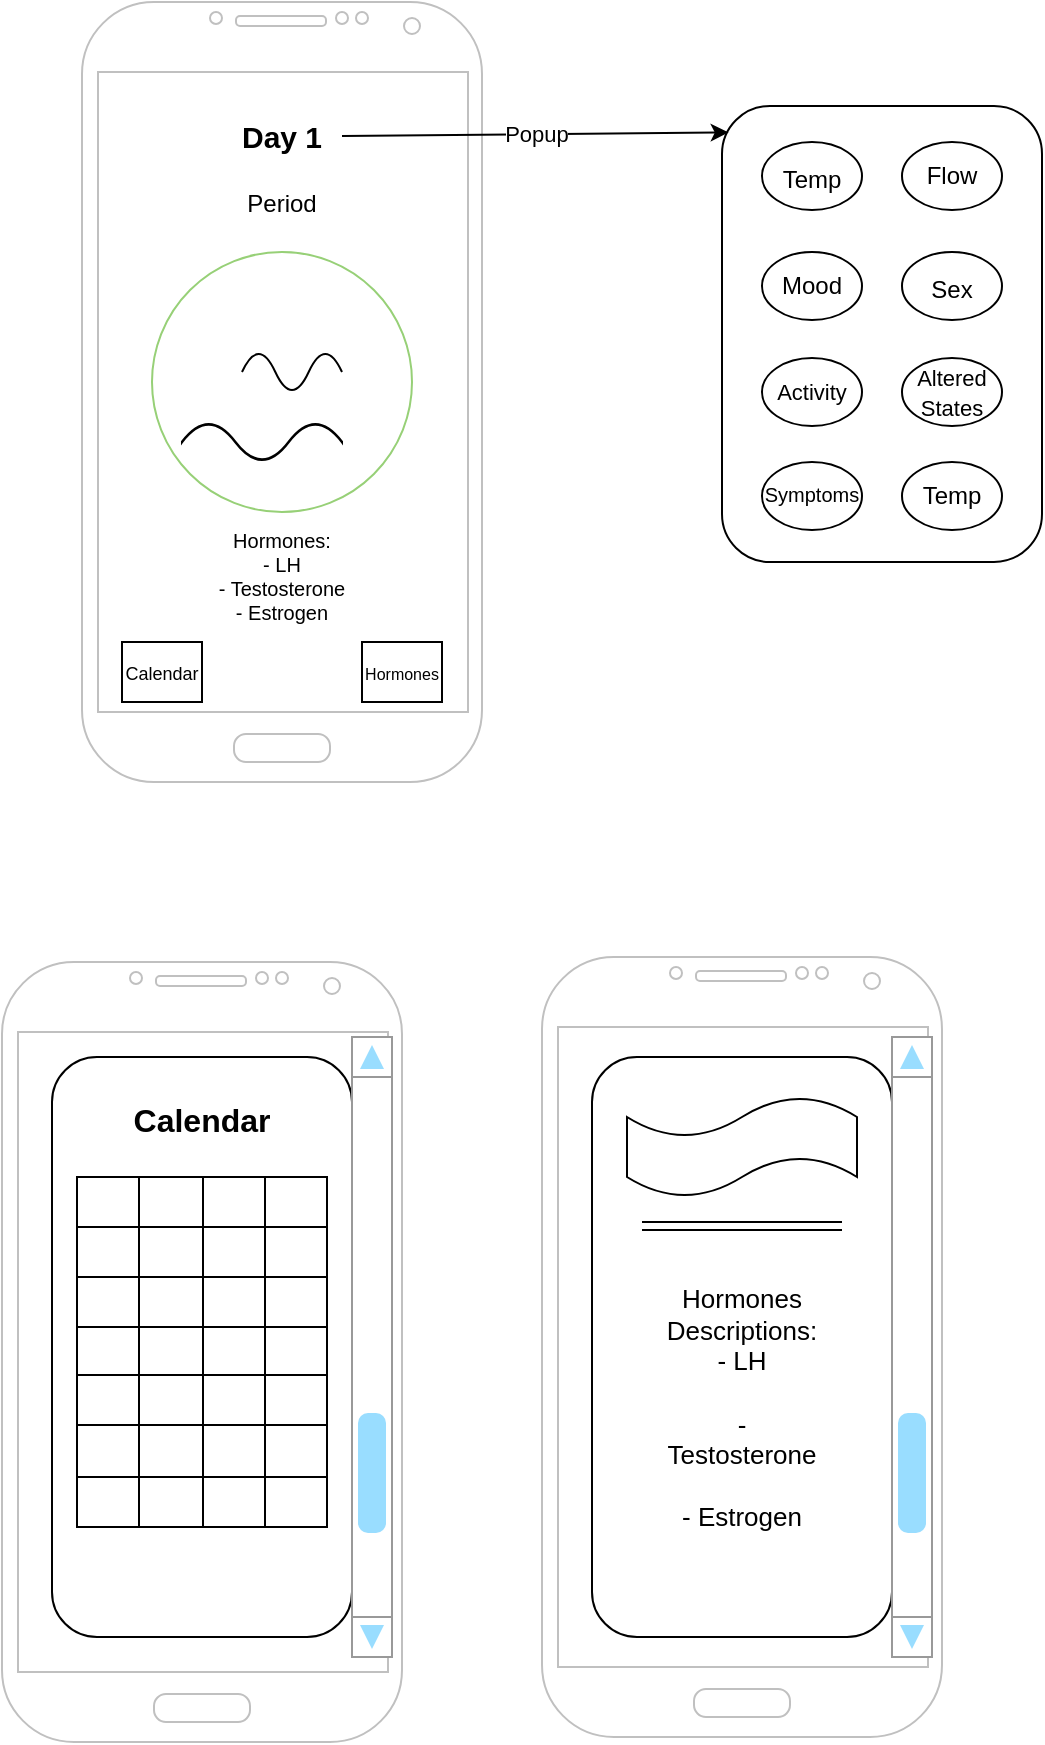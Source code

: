 <mxfile version="24.7.5">
  <diagram name="Page-1" id="p0AMiL9rg6TWkR3lC4vP">
    <mxGraphModel dx="934" dy="539" grid="1" gridSize="10" guides="1" tooltips="1" connect="1" arrows="1" fold="1" page="1" pageScale="1" pageWidth="850" pageHeight="1100" math="0" shadow="0">
      <root>
        <mxCell id="0" />
        <mxCell id="1" parent="0" />
        <mxCell id="AIwGZVk7bHTwGsewZC0I-18" value="" style="rounded=1;whiteSpace=wrap;html=1;" vertex="1" parent="1">
          <mxGeometry x="125" y="597.5" width="150" height="290" as="geometry" />
        </mxCell>
        <mxCell id="AIwGZVk7bHTwGsewZC0I-11" value="&lt;font style=&quot;font-size: 16px;&quot;&gt;Calendar&lt;/font&gt;" style="text;strokeColor=none;align=center;fillColor=none;html=1;verticalAlign=middle;whiteSpace=wrap;rounded=0;fontSize=16;fontStyle=1" vertex="1" parent="1">
          <mxGeometry x="170" y="613.5" width="60" height="30" as="geometry" />
        </mxCell>
        <mxCell id="AIwGZVk7bHTwGsewZC0I-1" value="" style="verticalLabelPosition=bottom;verticalAlign=top;html=1;shadow=0;dashed=0;strokeWidth=1;shape=mxgraph.android.phone2;strokeColor=#c0c0c0;" vertex="1" parent="1">
          <mxGeometry x="140" y="70" width="200" height="390" as="geometry" />
        </mxCell>
        <mxCell id="AIwGZVk7bHTwGsewZC0I-2" value="" style="ellipse;whiteSpace=wrap;html=1;aspect=fixed;strokeColor=#97D077;" vertex="1" parent="1">
          <mxGeometry x="175" y="195" width="130" height="130" as="geometry" />
        </mxCell>
        <mxCell id="AIwGZVk7bHTwGsewZC0I-3" value="&lt;font style=&quot;font-size: 15px;&quot;&gt;&lt;b&gt;Day 1&lt;/b&gt;&lt;/font&gt;" style="text;strokeColor=none;align=center;fillColor=none;html=1;verticalAlign=middle;whiteSpace=wrap;rounded=0;" vertex="1" parent="1">
          <mxGeometry x="210" y="122" width="60" height="30" as="geometry" />
        </mxCell>
        <mxCell id="AIwGZVk7bHTwGsewZC0I-4" value="Period" style="text;strokeColor=none;align=center;fillColor=none;html=1;verticalAlign=middle;whiteSpace=wrap;rounded=0;" vertex="1" parent="1">
          <mxGeometry x="210" y="156" width="60" height="30" as="geometry" />
        </mxCell>
        <mxCell id="AIwGZVk7bHTwGsewZC0I-6" value="Hormones:&lt;div style=&quot;font-size: 10px;&quot;&gt;- LH&lt;/div&gt;&lt;div style=&quot;font-size: 10px;&quot;&gt;- Testosterone&lt;/div&gt;&lt;div style=&quot;font-size: 10px;&quot;&gt;- Estrogen&lt;/div&gt;" style="text;strokeColor=none;align=center;fillColor=none;html=1;verticalAlign=middle;whiteSpace=wrap;rounded=0;fontSize=10;" vertex="1" parent="1">
          <mxGeometry x="160" y="332" width="160" height="50" as="geometry" />
        </mxCell>
        <mxCell id="AIwGZVk7bHTwGsewZC0I-7" value="" style="rounded=0;whiteSpace=wrap;html=1;" vertex="1" parent="1">
          <mxGeometry x="160" y="390" width="40" height="30" as="geometry" />
        </mxCell>
        <mxCell id="AIwGZVk7bHTwGsewZC0I-8" value="" style="rounded=0;whiteSpace=wrap;html=1;" vertex="1" parent="1">
          <mxGeometry x="280" y="390" width="40" height="30" as="geometry" />
        </mxCell>
        <mxCell id="AIwGZVk7bHTwGsewZC0I-13" value="&lt;font style=&quot;font-size: 8px;&quot;&gt;Hormones&lt;/font&gt;" style="text;strokeColor=none;align=center;fillColor=none;html=1;verticalAlign=middle;whiteSpace=wrap;rounded=0;" vertex="1" parent="1">
          <mxGeometry x="270" y="390" width="60" height="30" as="geometry" />
        </mxCell>
        <mxCell id="AIwGZVk7bHTwGsewZC0I-14" value="" style="verticalLabelPosition=bottom;verticalAlign=top;html=1;shape=mxgraph.basic.wave2;dy=0.98;" vertex="1" parent="1">
          <mxGeometry x="190" y="280" width="80" height="20" as="geometry" />
        </mxCell>
        <mxCell id="AIwGZVk7bHTwGsewZC0I-15" value="" style="verticalLabelPosition=bottom;verticalAlign=top;html=1;shape=mxgraph.basic.wave2;dy=1;" vertex="1" parent="1">
          <mxGeometry x="220" y="245" width="50" height="20" as="geometry" />
        </mxCell>
        <mxCell id="AIwGZVk7bHTwGsewZC0I-20" value="" style="shape=table;startSize=0;container=1;collapsible=0;childLayout=tableLayout;fontSize=16;" vertex="1" parent="1">
          <mxGeometry x="137.5" y="657.5" width="125" height="175" as="geometry" />
        </mxCell>
        <mxCell id="AIwGZVk7bHTwGsewZC0I-54" style="shape=tableRow;horizontal=0;startSize=0;swimlaneHead=0;swimlaneBody=0;strokeColor=inherit;top=0;left=0;bottom=0;right=0;collapsible=0;dropTarget=0;fillColor=none;points=[[0,0.5],[1,0.5]];portConstraint=eastwest;fontSize=16;" vertex="1" parent="AIwGZVk7bHTwGsewZC0I-20">
          <mxGeometry width="125" height="25" as="geometry" />
        </mxCell>
        <mxCell id="AIwGZVk7bHTwGsewZC0I-55" style="shape=partialRectangle;html=1;whiteSpace=wrap;connectable=0;strokeColor=inherit;overflow=hidden;fillColor=none;top=0;left=0;bottom=0;right=0;pointerEvents=1;fontSize=16;" vertex="1" parent="AIwGZVk7bHTwGsewZC0I-54">
          <mxGeometry width="31" height="25" as="geometry">
            <mxRectangle width="31" height="25" as="alternateBounds" />
          </mxGeometry>
        </mxCell>
        <mxCell id="AIwGZVk7bHTwGsewZC0I-56" style="shape=partialRectangle;html=1;whiteSpace=wrap;connectable=0;strokeColor=inherit;overflow=hidden;fillColor=none;top=0;left=0;bottom=0;right=0;pointerEvents=1;fontSize=16;" vertex="1" parent="AIwGZVk7bHTwGsewZC0I-54">
          <mxGeometry x="31" width="32" height="25" as="geometry">
            <mxRectangle width="32" height="25" as="alternateBounds" />
          </mxGeometry>
        </mxCell>
        <mxCell id="AIwGZVk7bHTwGsewZC0I-57" style="shape=partialRectangle;html=1;whiteSpace=wrap;connectable=0;strokeColor=inherit;overflow=hidden;fillColor=none;top=0;left=0;bottom=0;right=0;pointerEvents=1;fontSize=16;" vertex="1" parent="AIwGZVk7bHTwGsewZC0I-54">
          <mxGeometry x="63" width="31" height="25" as="geometry">
            <mxRectangle width="31" height="25" as="alternateBounds" />
          </mxGeometry>
        </mxCell>
        <mxCell id="AIwGZVk7bHTwGsewZC0I-58" style="shape=partialRectangle;html=1;whiteSpace=wrap;connectable=0;strokeColor=inherit;overflow=hidden;fillColor=none;top=0;left=0;bottom=0;right=0;pointerEvents=1;fontSize=16;" vertex="1" parent="AIwGZVk7bHTwGsewZC0I-54">
          <mxGeometry x="94" width="31" height="25" as="geometry">
            <mxRectangle width="31" height="25" as="alternateBounds" />
          </mxGeometry>
        </mxCell>
        <mxCell id="AIwGZVk7bHTwGsewZC0I-44" style="shape=tableRow;horizontal=0;startSize=0;swimlaneHead=0;swimlaneBody=0;strokeColor=inherit;top=0;left=0;bottom=0;right=0;collapsible=0;dropTarget=0;fillColor=none;points=[[0,0.5],[1,0.5]];portConstraint=eastwest;fontSize=16;" vertex="1" parent="AIwGZVk7bHTwGsewZC0I-20">
          <mxGeometry y="25" width="125" height="25" as="geometry" />
        </mxCell>
        <mxCell id="AIwGZVk7bHTwGsewZC0I-48" style="shape=partialRectangle;html=1;whiteSpace=wrap;connectable=0;strokeColor=inherit;overflow=hidden;fillColor=none;top=0;left=0;bottom=0;right=0;pointerEvents=1;fontSize=16;" vertex="1" parent="AIwGZVk7bHTwGsewZC0I-44">
          <mxGeometry width="31" height="25" as="geometry">
            <mxRectangle width="31" height="25" as="alternateBounds" />
          </mxGeometry>
        </mxCell>
        <mxCell id="AIwGZVk7bHTwGsewZC0I-45" style="shape=partialRectangle;html=1;whiteSpace=wrap;connectable=0;strokeColor=inherit;overflow=hidden;fillColor=none;top=0;left=0;bottom=0;right=0;pointerEvents=1;fontSize=16;" vertex="1" parent="AIwGZVk7bHTwGsewZC0I-44">
          <mxGeometry x="31" width="32" height="25" as="geometry">
            <mxRectangle width="32" height="25" as="alternateBounds" />
          </mxGeometry>
        </mxCell>
        <mxCell id="AIwGZVk7bHTwGsewZC0I-46" style="shape=partialRectangle;html=1;whiteSpace=wrap;connectable=0;strokeColor=inherit;overflow=hidden;fillColor=none;top=0;left=0;bottom=0;right=0;pointerEvents=1;fontSize=16;" vertex="1" parent="AIwGZVk7bHTwGsewZC0I-44">
          <mxGeometry x="63" width="31" height="25" as="geometry">
            <mxRectangle width="31" height="25" as="alternateBounds" />
          </mxGeometry>
        </mxCell>
        <mxCell id="AIwGZVk7bHTwGsewZC0I-47" style="shape=partialRectangle;html=1;whiteSpace=wrap;connectable=0;strokeColor=inherit;overflow=hidden;fillColor=none;top=0;left=0;bottom=0;right=0;pointerEvents=1;fontSize=16;" vertex="1" parent="AIwGZVk7bHTwGsewZC0I-44">
          <mxGeometry x="94" width="31" height="25" as="geometry">
            <mxRectangle width="31" height="25" as="alternateBounds" />
          </mxGeometry>
        </mxCell>
        <mxCell id="AIwGZVk7bHTwGsewZC0I-40" style="shape=tableRow;horizontal=0;startSize=0;swimlaneHead=0;swimlaneBody=0;strokeColor=inherit;top=0;left=0;bottom=0;right=0;collapsible=0;dropTarget=0;fillColor=none;points=[[0,0.5],[1,0.5]];portConstraint=eastwest;fontSize=16;" vertex="1" parent="AIwGZVk7bHTwGsewZC0I-20">
          <mxGeometry y="50" width="125" height="25" as="geometry" />
        </mxCell>
        <mxCell id="AIwGZVk7bHTwGsewZC0I-49" style="shape=partialRectangle;html=1;whiteSpace=wrap;connectable=0;strokeColor=inherit;overflow=hidden;fillColor=none;top=0;left=0;bottom=0;right=0;pointerEvents=1;fontSize=16;" vertex="1" parent="AIwGZVk7bHTwGsewZC0I-40">
          <mxGeometry width="31" height="25" as="geometry">
            <mxRectangle width="31" height="25" as="alternateBounds" />
          </mxGeometry>
        </mxCell>
        <mxCell id="AIwGZVk7bHTwGsewZC0I-41" style="shape=partialRectangle;html=1;whiteSpace=wrap;connectable=0;strokeColor=inherit;overflow=hidden;fillColor=none;top=0;left=0;bottom=0;right=0;pointerEvents=1;fontSize=16;" vertex="1" parent="AIwGZVk7bHTwGsewZC0I-40">
          <mxGeometry x="31" width="32" height="25" as="geometry">
            <mxRectangle width="32" height="25" as="alternateBounds" />
          </mxGeometry>
        </mxCell>
        <mxCell id="AIwGZVk7bHTwGsewZC0I-42" style="shape=partialRectangle;html=1;whiteSpace=wrap;connectable=0;strokeColor=inherit;overflow=hidden;fillColor=none;top=0;left=0;bottom=0;right=0;pointerEvents=1;fontSize=16;" vertex="1" parent="AIwGZVk7bHTwGsewZC0I-40">
          <mxGeometry x="63" width="31" height="25" as="geometry">
            <mxRectangle width="31" height="25" as="alternateBounds" />
          </mxGeometry>
        </mxCell>
        <mxCell id="AIwGZVk7bHTwGsewZC0I-43" style="shape=partialRectangle;html=1;whiteSpace=wrap;connectable=0;strokeColor=inherit;overflow=hidden;fillColor=none;top=0;left=0;bottom=0;right=0;pointerEvents=1;fontSize=16;" vertex="1" parent="AIwGZVk7bHTwGsewZC0I-40">
          <mxGeometry x="94" width="31" height="25" as="geometry">
            <mxRectangle width="31" height="25" as="alternateBounds" />
          </mxGeometry>
        </mxCell>
        <mxCell id="AIwGZVk7bHTwGsewZC0I-36" style="shape=tableRow;horizontal=0;startSize=0;swimlaneHead=0;swimlaneBody=0;strokeColor=inherit;top=0;left=0;bottom=0;right=0;collapsible=0;dropTarget=0;fillColor=none;points=[[0,0.5],[1,0.5]];portConstraint=eastwest;fontSize=16;" vertex="1" parent="AIwGZVk7bHTwGsewZC0I-20">
          <mxGeometry y="75" width="125" height="24" as="geometry" />
        </mxCell>
        <mxCell id="AIwGZVk7bHTwGsewZC0I-50" style="shape=partialRectangle;html=1;whiteSpace=wrap;connectable=0;strokeColor=inherit;overflow=hidden;fillColor=none;top=0;left=0;bottom=0;right=0;pointerEvents=1;fontSize=16;" vertex="1" parent="AIwGZVk7bHTwGsewZC0I-36">
          <mxGeometry width="31" height="24" as="geometry">
            <mxRectangle width="31" height="24" as="alternateBounds" />
          </mxGeometry>
        </mxCell>
        <mxCell id="AIwGZVk7bHTwGsewZC0I-37" style="shape=partialRectangle;html=1;whiteSpace=wrap;connectable=0;strokeColor=inherit;overflow=hidden;fillColor=none;top=0;left=0;bottom=0;right=0;pointerEvents=1;fontSize=16;" vertex="1" parent="AIwGZVk7bHTwGsewZC0I-36">
          <mxGeometry x="31" width="32" height="24" as="geometry">
            <mxRectangle width="32" height="24" as="alternateBounds" />
          </mxGeometry>
        </mxCell>
        <mxCell id="AIwGZVk7bHTwGsewZC0I-38" style="shape=partialRectangle;html=1;whiteSpace=wrap;connectable=0;strokeColor=inherit;overflow=hidden;fillColor=none;top=0;left=0;bottom=0;right=0;pointerEvents=1;fontSize=16;" vertex="1" parent="AIwGZVk7bHTwGsewZC0I-36">
          <mxGeometry x="63" width="31" height="24" as="geometry">
            <mxRectangle width="31" height="24" as="alternateBounds" />
          </mxGeometry>
        </mxCell>
        <mxCell id="AIwGZVk7bHTwGsewZC0I-39" style="shape=partialRectangle;html=1;whiteSpace=wrap;connectable=0;strokeColor=inherit;overflow=hidden;fillColor=none;top=0;left=0;bottom=0;right=0;pointerEvents=1;fontSize=16;" vertex="1" parent="AIwGZVk7bHTwGsewZC0I-36">
          <mxGeometry x="94" width="31" height="24" as="geometry">
            <mxRectangle width="31" height="24" as="alternateBounds" />
          </mxGeometry>
        </mxCell>
        <mxCell id="AIwGZVk7bHTwGsewZC0I-21" value="" style="shape=tableRow;horizontal=0;startSize=0;swimlaneHead=0;swimlaneBody=0;strokeColor=inherit;top=0;left=0;bottom=0;right=0;collapsible=0;dropTarget=0;fillColor=none;points=[[0,0.5],[1,0.5]];portConstraint=eastwest;fontSize=16;" vertex="1" parent="AIwGZVk7bHTwGsewZC0I-20">
          <mxGeometry y="99" width="125" height="25" as="geometry" />
        </mxCell>
        <mxCell id="AIwGZVk7bHTwGsewZC0I-51" style="shape=partialRectangle;html=1;whiteSpace=wrap;connectable=0;strokeColor=inherit;overflow=hidden;fillColor=none;top=0;left=0;bottom=0;right=0;pointerEvents=1;fontSize=16;" vertex="1" parent="AIwGZVk7bHTwGsewZC0I-21">
          <mxGeometry width="31" height="25" as="geometry">
            <mxRectangle width="31" height="25" as="alternateBounds" />
          </mxGeometry>
        </mxCell>
        <mxCell id="AIwGZVk7bHTwGsewZC0I-22" value="" style="shape=partialRectangle;html=1;whiteSpace=wrap;connectable=0;strokeColor=inherit;overflow=hidden;fillColor=none;top=0;left=0;bottom=0;right=0;pointerEvents=1;fontSize=16;" vertex="1" parent="AIwGZVk7bHTwGsewZC0I-21">
          <mxGeometry x="31" width="32" height="25" as="geometry">
            <mxRectangle width="32" height="25" as="alternateBounds" />
          </mxGeometry>
        </mxCell>
        <mxCell id="AIwGZVk7bHTwGsewZC0I-23" value="" style="shape=partialRectangle;html=1;whiteSpace=wrap;connectable=0;strokeColor=inherit;overflow=hidden;fillColor=none;top=0;left=0;bottom=0;right=0;pointerEvents=1;fontSize=16;" vertex="1" parent="AIwGZVk7bHTwGsewZC0I-21">
          <mxGeometry x="63" width="31" height="25" as="geometry">
            <mxRectangle width="31" height="25" as="alternateBounds" />
          </mxGeometry>
        </mxCell>
        <mxCell id="AIwGZVk7bHTwGsewZC0I-24" value="" style="shape=partialRectangle;html=1;whiteSpace=wrap;connectable=0;strokeColor=inherit;overflow=hidden;fillColor=none;top=0;left=0;bottom=0;right=0;pointerEvents=1;fontSize=16;" vertex="1" parent="AIwGZVk7bHTwGsewZC0I-21">
          <mxGeometry x="94" width="31" height="25" as="geometry">
            <mxRectangle width="31" height="25" as="alternateBounds" />
          </mxGeometry>
        </mxCell>
        <mxCell id="AIwGZVk7bHTwGsewZC0I-25" value="" style="shape=tableRow;horizontal=0;startSize=0;swimlaneHead=0;swimlaneBody=0;strokeColor=inherit;top=0;left=0;bottom=0;right=0;collapsible=0;dropTarget=0;fillColor=none;points=[[0,0.5],[1,0.5]];portConstraint=eastwest;fontSize=16;" vertex="1" parent="AIwGZVk7bHTwGsewZC0I-20">
          <mxGeometry y="124" width="125" height="26" as="geometry" />
        </mxCell>
        <mxCell id="AIwGZVk7bHTwGsewZC0I-52" style="shape=partialRectangle;html=1;whiteSpace=wrap;connectable=0;strokeColor=inherit;overflow=hidden;fillColor=none;top=0;left=0;bottom=0;right=0;pointerEvents=1;fontSize=16;" vertex="1" parent="AIwGZVk7bHTwGsewZC0I-25">
          <mxGeometry width="31" height="26" as="geometry">
            <mxRectangle width="31" height="26" as="alternateBounds" />
          </mxGeometry>
        </mxCell>
        <mxCell id="AIwGZVk7bHTwGsewZC0I-26" value="" style="shape=partialRectangle;html=1;whiteSpace=wrap;connectable=0;strokeColor=inherit;overflow=hidden;fillColor=none;top=0;left=0;bottom=0;right=0;pointerEvents=1;fontSize=16;" vertex="1" parent="AIwGZVk7bHTwGsewZC0I-25">
          <mxGeometry x="31" width="32" height="26" as="geometry">
            <mxRectangle width="32" height="26" as="alternateBounds" />
          </mxGeometry>
        </mxCell>
        <mxCell id="AIwGZVk7bHTwGsewZC0I-27" value="" style="shape=partialRectangle;html=1;whiteSpace=wrap;connectable=0;strokeColor=inherit;overflow=hidden;fillColor=none;top=0;left=0;bottom=0;right=0;pointerEvents=1;fontSize=16;" vertex="1" parent="AIwGZVk7bHTwGsewZC0I-25">
          <mxGeometry x="63" width="31" height="26" as="geometry">
            <mxRectangle width="31" height="26" as="alternateBounds" />
          </mxGeometry>
        </mxCell>
        <mxCell id="AIwGZVk7bHTwGsewZC0I-28" value="" style="shape=partialRectangle;html=1;whiteSpace=wrap;connectable=0;strokeColor=inherit;overflow=hidden;fillColor=none;top=0;left=0;bottom=0;right=0;pointerEvents=1;fontSize=16;" vertex="1" parent="AIwGZVk7bHTwGsewZC0I-25">
          <mxGeometry x="94" width="31" height="26" as="geometry">
            <mxRectangle width="31" height="26" as="alternateBounds" />
          </mxGeometry>
        </mxCell>
        <mxCell id="AIwGZVk7bHTwGsewZC0I-29" value="" style="shape=tableRow;horizontal=0;startSize=0;swimlaneHead=0;swimlaneBody=0;strokeColor=inherit;top=0;left=0;bottom=0;right=0;collapsible=0;dropTarget=0;fillColor=none;points=[[0,0.5],[1,0.5]];portConstraint=eastwest;fontSize=16;" vertex="1" parent="AIwGZVk7bHTwGsewZC0I-20">
          <mxGeometry y="150" width="125" height="25" as="geometry" />
        </mxCell>
        <mxCell id="AIwGZVk7bHTwGsewZC0I-53" style="shape=partialRectangle;html=1;whiteSpace=wrap;connectable=0;strokeColor=inherit;overflow=hidden;fillColor=none;top=0;left=0;bottom=0;right=0;pointerEvents=1;fontSize=16;" vertex="1" parent="AIwGZVk7bHTwGsewZC0I-29">
          <mxGeometry width="31" height="25" as="geometry">
            <mxRectangle width="31" height="25" as="alternateBounds" />
          </mxGeometry>
        </mxCell>
        <mxCell id="AIwGZVk7bHTwGsewZC0I-30" value="" style="shape=partialRectangle;html=1;whiteSpace=wrap;connectable=0;strokeColor=inherit;overflow=hidden;fillColor=none;top=0;left=0;bottom=0;right=0;pointerEvents=1;fontSize=16;" vertex="1" parent="AIwGZVk7bHTwGsewZC0I-29">
          <mxGeometry x="31" width="32" height="25" as="geometry">
            <mxRectangle width="32" height="25" as="alternateBounds" />
          </mxGeometry>
        </mxCell>
        <mxCell id="AIwGZVk7bHTwGsewZC0I-31" value="" style="shape=partialRectangle;html=1;whiteSpace=wrap;connectable=0;strokeColor=inherit;overflow=hidden;fillColor=none;top=0;left=0;bottom=0;right=0;pointerEvents=1;fontSize=16;" vertex="1" parent="AIwGZVk7bHTwGsewZC0I-29">
          <mxGeometry x="63" width="31" height="25" as="geometry">
            <mxRectangle width="31" height="25" as="alternateBounds" />
          </mxGeometry>
        </mxCell>
        <mxCell id="AIwGZVk7bHTwGsewZC0I-32" value="" style="shape=partialRectangle;html=1;whiteSpace=wrap;connectable=0;strokeColor=inherit;overflow=hidden;fillColor=none;top=0;left=0;bottom=0;right=0;pointerEvents=1;fontSize=16;" vertex="1" parent="AIwGZVk7bHTwGsewZC0I-29">
          <mxGeometry x="94" width="31" height="25" as="geometry">
            <mxRectangle width="31" height="25" as="alternateBounds" />
          </mxGeometry>
        </mxCell>
        <mxCell id="AIwGZVk7bHTwGsewZC0I-59" value="&lt;font style=&quot;font-size: 9px;&quot;&gt;Calendar&lt;/font&gt;" style="text;strokeColor=none;align=center;fillColor=none;html=1;verticalAlign=middle;whiteSpace=wrap;rounded=0;" vertex="1" parent="1">
          <mxGeometry x="150" y="390" width="60" height="30" as="geometry" />
        </mxCell>
        <mxCell id="AIwGZVk7bHTwGsewZC0I-64" value="" style="rounded=1;whiteSpace=wrap;html=1;" vertex="1" parent="1">
          <mxGeometry x="395" y="597.5" width="150" height="290" as="geometry" />
        </mxCell>
        <mxCell id="AIwGZVk7bHTwGsewZC0I-65" value="" style="shape=tape;whiteSpace=wrap;html=1;" vertex="1" parent="1">
          <mxGeometry x="412.5" y="617.5" width="115" height="50" as="geometry" />
        </mxCell>
        <mxCell id="AIwGZVk7bHTwGsewZC0I-67" value="" style="shape=link;html=1;rounded=0;" edge="1" parent="1">
          <mxGeometry width="100" relative="1" as="geometry">
            <mxPoint x="420" y="682" as="sourcePoint" />
            <mxPoint x="520" y="682" as="targetPoint" />
          </mxGeometry>
        </mxCell>
        <mxCell id="AIwGZVk7bHTwGsewZC0I-68" value="Hormones Descriptions:&lt;div style=&quot;font-size: 13px;&quot;&gt;- LH&lt;/div&gt;&lt;div style=&quot;font-size: 13px;&quot;&gt;&lt;br style=&quot;font-size: 13px;&quot;&gt;&lt;/div&gt;&lt;div style=&quot;font-size: 13px;&quot;&gt;- Testosterone&lt;/div&gt;&lt;div style=&quot;font-size: 13px;&quot;&gt;&lt;br style=&quot;font-size: 13px;&quot;&gt;&lt;/div&gt;&lt;div style=&quot;font-size: 13px;&quot;&gt;- Estrogen&lt;/div&gt;" style="text;strokeColor=none;align=center;fillColor=none;html=1;verticalAlign=middle;whiteSpace=wrap;rounded=0;fontSize=13;" vertex="1" parent="1">
          <mxGeometry x="430" y="727.5" width="80" height="90" as="geometry" />
        </mxCell>
        <mxCell id="AIwGZVk7bHTwGsewZC0I-71" value="" style="rounded=1;whiteSpace=wrap;html=1;" vertex="1" parent="1">
          <mxGeometry x="460" y="122" width="160" height="228" as="geometry" />
        </mxCell>
        <mxCell id="AIwGZVk7bHTwGsewZC0I-72" value="" style="verticalLabelPosition=bottom;verticalAlign=top;html=1;shadow=0;dashed=0;strokeWidth=1;shape=mxgraph.android.phone2;strokeColor=#c0c0c0;" vertex="1" parent="1">
          <mxGeometry x="100" y="550" width="200" height="390" as="geometry" />
        </mxCell>
        <mxCell id="AIwGZVk7bHTwGsewZC0I-73" value="" style="verticalLabelPosition=bottom;verticalAlign=top;html=1;shadow=0;dashed=0;strokeWidth=1;shape=mxgraph.android.phone2;strokeColor=#c0c0c0;" vertex="1" parent="1">
          <mxGeometry x="370" y="547.5" width="200" height="390" as="geometry" />
        </mxCell>
        <mxCell id="AIwGZVk7bHTwGsewZC0I-74" value="" style="verticalLabelPosition=bottom;shadow=0;dashed=0;align=center;html=1;verticalAlign=top;strokeWidth=1;shape=mxgraph.mockup.navigation.scrollBar;strokeColor=#999999;barPos=20;fillColor2=#99ddff;strokeColor2=none;direction=north;" vertex="1" parent="1">
          <mxGeometry x="275" y="587.5" width="20" height="310" as="geometry" />
        </mxCell>
        <mxCell id="AIwGZVk7bHTwGsewZC0I-75" value="" style="verticalLabelPosition=bottom;shadow=0;dashed=0;align=center;html=1;verticalAlign=top;strokeWidth=1;shape=mxgraph.mockup.navigation.scrollBar;strokeColor=#999999;barPos=20;fillColor2=#99ddff;strokeColor2=none;direction=north;" vertex="1" parent="1">
          <mxGeometry x="545" y="587.5" width="18" height="310" as="geometry" />
        </mxCell>
        <mxCell id="AIwGZVk7bHTwGsewZC0I-76" value="" style="ellipse;whiteSpace=wrap;html=1;" vertex="1" parent="1">
          <mxGeometry x="480" y="140" width="50" height="34" as="geometry" />
        </mxCell>
        <mxCell id="AIwGZVk7bHTwGsewZC0I-77" value="" style="ellipse;whiteSpace=wrap;html=1;" vertex="1" parent="1">
          <mxGeometry x="480" y="195" width="50" height="34" as="geometry" />
        </mxCell>
        <mxCell id="AIwGZVk7bHTwGsewZC0I-78" value="" style="ellipse;whiteSpace=wrap;html=1;" vertex="1" parent="1">
          <mxGeometry x="480" y="248" width="50" height="34" as="geometry" />
        </mxCell>
        <mxCell id="AIwGZVk7bHTwGsewZC0I-79" value="" style="ellipse;whiteSpace=wrap;html=1;" vertex="1" parent="1">
          <mxGeometry x="480" y="300" width="50" height="34" as="geometry" />
        </mxCell>
        <mxCell id="AIwGZVk7bHTwGsewZC0I-80" value="" style="ellipse;whiteSpace=wrap;html=1;" vertex="1" parent="1">
          <mxGeometry x="550" y="248" width="50" height="34" as="geometry" />
        </mxCell>
        <mxCell id="AIwGZVk7bHTwGsewZC0I-81" value="" style="ellipse;whiteSpace=wrap;html=1;" vertex="1" parent="1">
          <mxGeometry x="550" y="195" width="50" height="34" as="geometry" />
        </mxCell>
        <mxCell id="AIwGZVk7bHTwGsewZC0I-82" value="" style="ellipse;whiteSpace=wrap;html=1;" vertex="1" parent="1">
          <mxGeometry x="550" y="140" width="50" height="34" as="geometry" />
        </mxCell>
        <mxCell id="AIwGZVk7bHTwGsewZC0I-84" value="" style="ellipse;whiteSpace=wrap;html=1;" vertex="1" parent="1">
          <mxGeometry x="550" y="300" width="50" height="34" as="geometry" />
        </mxCell>
        <mxCell id="AIwGZVk7bHTwGsewZC0I-85" value="" style="endArrow=classic;html=1;rounded=0;exitX=1;exitY=0.5;exitDx=0;exitDy=0;entryX=0.021;entryY=0.058;entryDx=0;entryDy=0;entryPerimeter=0;" edge="1" parent="1" source="AIwGZVk7bHTwGsewZC0I-3" target="AIwGZVk7bHTwGsewZC0I-71">
          <mxGeometry relative="1" as="geometry">
            <mxPoint x="450" y="230" as="sourcePoint" />
            <mxPoint x="550" y="230" as="targetPoint" />
          </mxGeometry>
        </mxCell>
        <mxCell id="AIwGZVk7bHTwGsewZC0I-86" value="Popup" style="edgeLabel;resizable=0;html=1;;align=center;verticalAlign=middle;" connectable="0" vertex="1" parent="AIwGZVk7bHTwGsewZC0I-85">
          <mxGeometry relative="1" as="geometry" />
        </mxCell>
        <mxCell id="AIwGZVk7bHTwGsewZC0I-88" value="Temp" style="text;strokeColor=none;align=center;fillColor=none;html=1;verticalAlign=middle;whiteSpace=wrap;rounded=0;" vertex="1" parent="1">
          <mxGeometry x="475" y="144" width="60" height="30" as="geometry" />
        </mxCell>
        <mxCell id="AIwGZVk7bHTwGsewZC0I-89" value="Flow" style="text;strokeColor=none;align=center;fillColor=none;html=1;verticalAlign=middle;whiteSpace=wrap;rounded=0;" vertex="1" parent="1">
          <mxGeometry x="545" y="142" width="60" height="30" as="geometry" />
        </mxCell>
        <mxCell id="AIwGZVk7bHTwGsewZC0I-91" value="Mood" style="text;strokeColor=none;align=center;fillColor=none;html=1;verticalAlign=middle;whiteSpace=wrap;rounded=0;" vertex="1" parent="1">
          <mxGeometry x="475" y="197" width="60" height="30" as="geometry" />
        </mxCell>
        <mxCell id="AIwGZVk7bHTwGsewZC0I-92" value="Sex" style="text;strokeColor=none;align=center;fillColor=none;html=1;verticalAlign=middle;whiteSpace=wrap;rounded=0;" vertex="1" parent="1">
          <mxGeometry x="545" y="199" width="60" height="30" as="geometry" />
        </mxCell>
        <mxCell id="AIwGZVk7bHTwGsewZC0I-93" value="&lt;span style=&quot;font-size: 11px;&quot;&gt;Activity&lt;/span&gt;" style="text;strokeColor=none;align=center;fillColor=none;html=1;verticalAlign=middle;whiteSpace=wrap;rounded=0;" vertex="1" parent="1">
          <mxGeometry x="475" y="250" width="60" height="30" as="geometry" />
        </mxCell>
        <mxCell id="AIwGZVk7bHTwGsewZC0I-94" value="&lt;font style=&quot;font-size: 11px;&quot;&gt;Altered States&lt;/font&gt;" style="text;strokeColor=none;align=center;fillColor=none;html=1;verticalAlign=middle;whiteSpace=wrap;rounded=0;" vertex="1" parent="1">
          <mxGeometry x="545" y="250" width="60" height="30" as="geometry" />
        </mxCell>
        <mxCell id="AIwGZVk7bHTwGsewZC0I-95" value="&lt;font style=&quot;font-size: 10px;&quot;&gt;Symptoms&lt;/font&gt;" style="text;strokeColor=none;align=center;fillColor=none;html=1;verticalAlign=middle;whiteSpace=wrap;rounded=0;" vertex="1" parent="1">
          <mxGeometry x="475" y="301" width="60" height="30" as="geometry" />
        </mxCell>
        <mxCell id="AIwGZVk7bHTwGsewZC0I-96" value="Temp" style="text;strokeColor=none;align=center;fillColor=none;html=1;verticalAlign=middle;whiteSpace=wrap;rounded=0;" vertex="1" parent="1">
          <mxGeometry x="545" y="302" width="60" height="30" as="geometry" />
        </mxCell>
      </root>
    </mxGraphModel>
  </diagram>
</mxfile>
